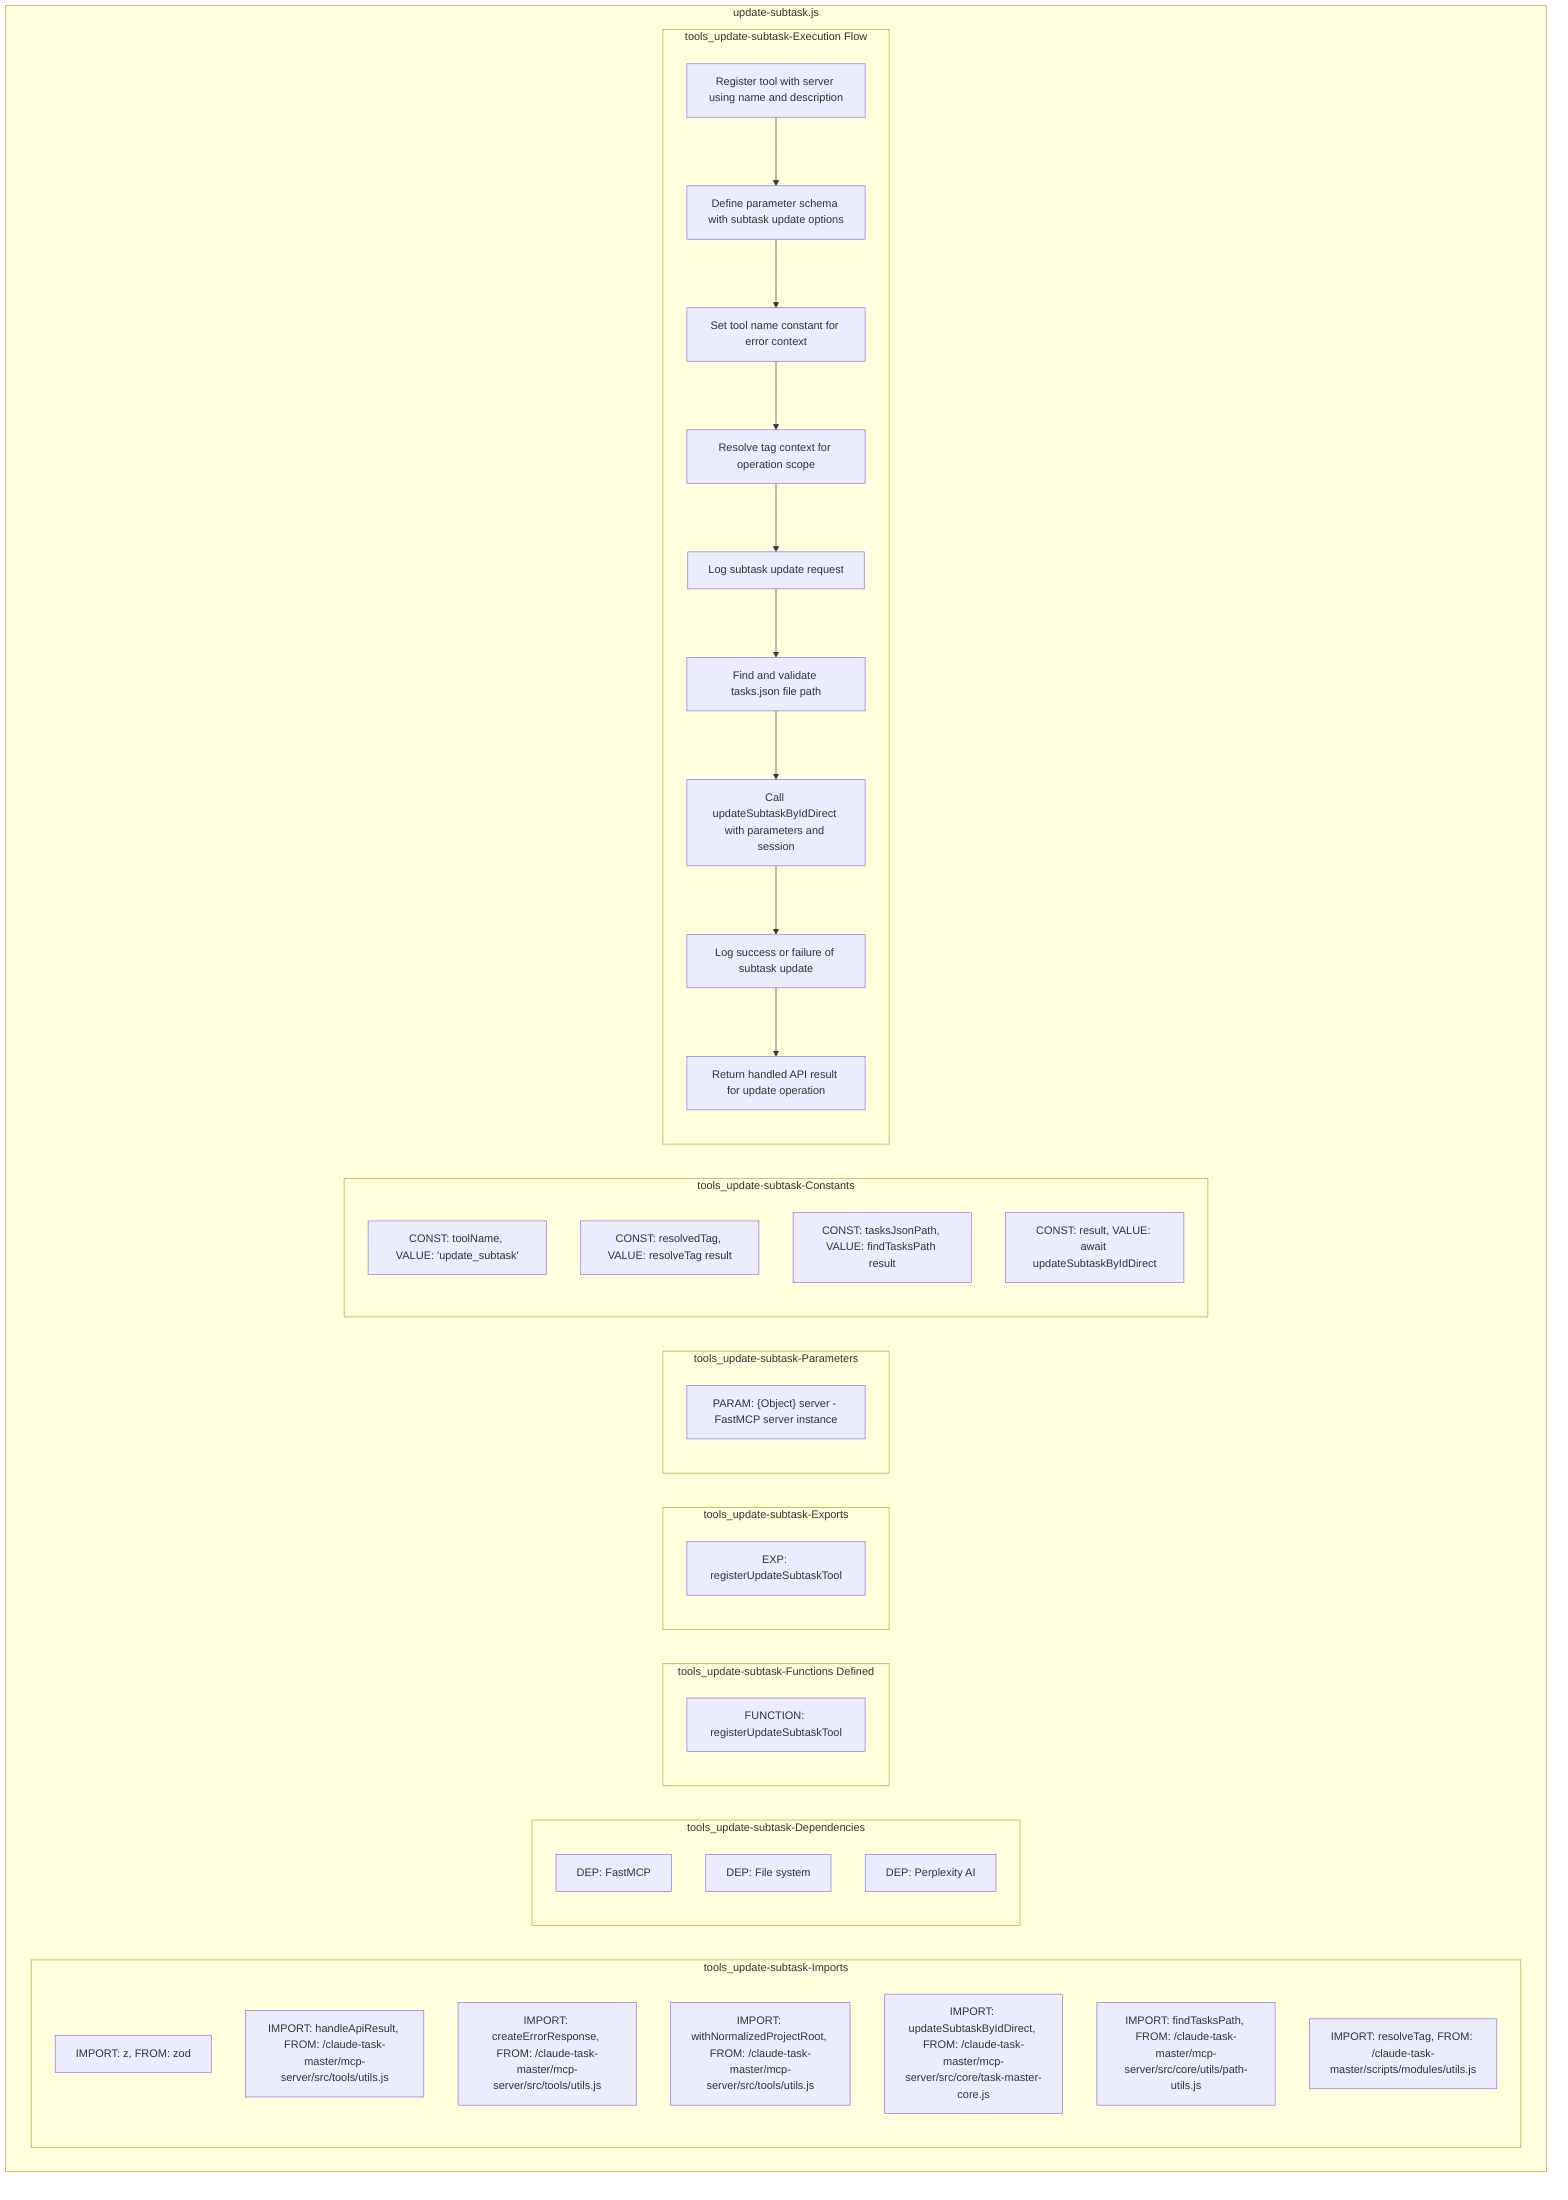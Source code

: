 flowchart TB
    subgraph tools_update-subtask-Imports["tools_update-subtask-Imports"]
        I1["IMPORT: z, FROM: zod"]
        I2["IMPORT: handleApiResult, FROM: /claude-task-master/mcp-server/src/tools/utils.js"]
        I3["IMPORT: createErrorResponse, FROM: /claude-task-master/mcp-server/src/tools/utils.js"]
        I4["IMPORT: withNormalizedProjectRoot, FROM: /claude-task-master/mcp-server/src/tools/utils.js"]
        I5["IMPORT: updateSubtaskByIdDirect, FROM: /claude-task-master/mcp-server/src/core/task-master-core.js"]
        I6["IMPORT: findTasksPath, FROM: /claude-task-master/mcp-server/src/core/utils/path-utils.js"]
        I7["IMPORT: resolveTag, FROM: /claude-task-master/scripts/modules/utils.js"]
    end
    subgraph tools_update-subtask-Dependencies["tools_update-subtask-Dependencies"]
        D1["DEP: FastMCP"]
        D2["DEP: File system"]
        D3["DEP: Perplexity AI"]
    end
    subgraph tools_update-subtask-FunctionsDefined["tools_update-subtask-Functions Defined"]
        FU1["FUNCTION: registerUpdateSubtaskTool"]
    end
    subgraph tools_update-subtask-Exports["tools_update-subtask-Exports"]
        E1["EXP: registerUpdateSubtaskTool"]
    end
    subgraph tools_update-subtask-Parameters["tools_update-subtask-Parameters"]
        P1["PARAM: {Object} server - FastMCP server instance"]
    end
    subgraph tools_update-subtask-Constants["tools_update-subtask-Constants"]
        C1["CONST: toolName, VALUE: 'update_subtask'"]
        C2["CONST: resolvedTag, VALUE: resolveTag result"]
        C3["CONST: tasksJsonPath, VALUE: findTasksPath result"]
        C4["CONST: result, VALUE: await updateSubtaskByIdDirect"]
    end
    subgraph tools_update-subtask-ExecutionFlow["tools_update-subtask-Execution Flow"]
        FL1["Register tool with server using name and description"]
        FL2["Define parameter schema with subtask update options"]
        FL3["Set tool name constant for error context"]
        FL4["Resolve tag context for operation scope"]
        FL5["Log subtask update request"]
        FL6["Find and validate tasks.json file path"]
        FL7["Call updateSubtaskByIdDirect with parameters and session"]
        FL8["Log success or failure of subtask update"]
        FL9["Return handled API result for update operation"]
    end
    subgraph tools_update-subtask["update-subtask.js"]
        tools_update-subtask-Imports
        tools_update-subtask-Dependencies
        tools_update-subtask-FunctionsDefined
        tools_update-subtask-Exports
        tools_update-subtask-Parameters
        tools_update-subtask-Constants
        tools_update-subtask-ExecutionFlow
    end
    FL1 --> FL2
    FL2 --> FL3
    FL3 --> FL4
    FL4 --> FL5
    FL5 --> FL6
    FL6 --> FL7
    FL7 --> FL8
    FL8 --> FL9